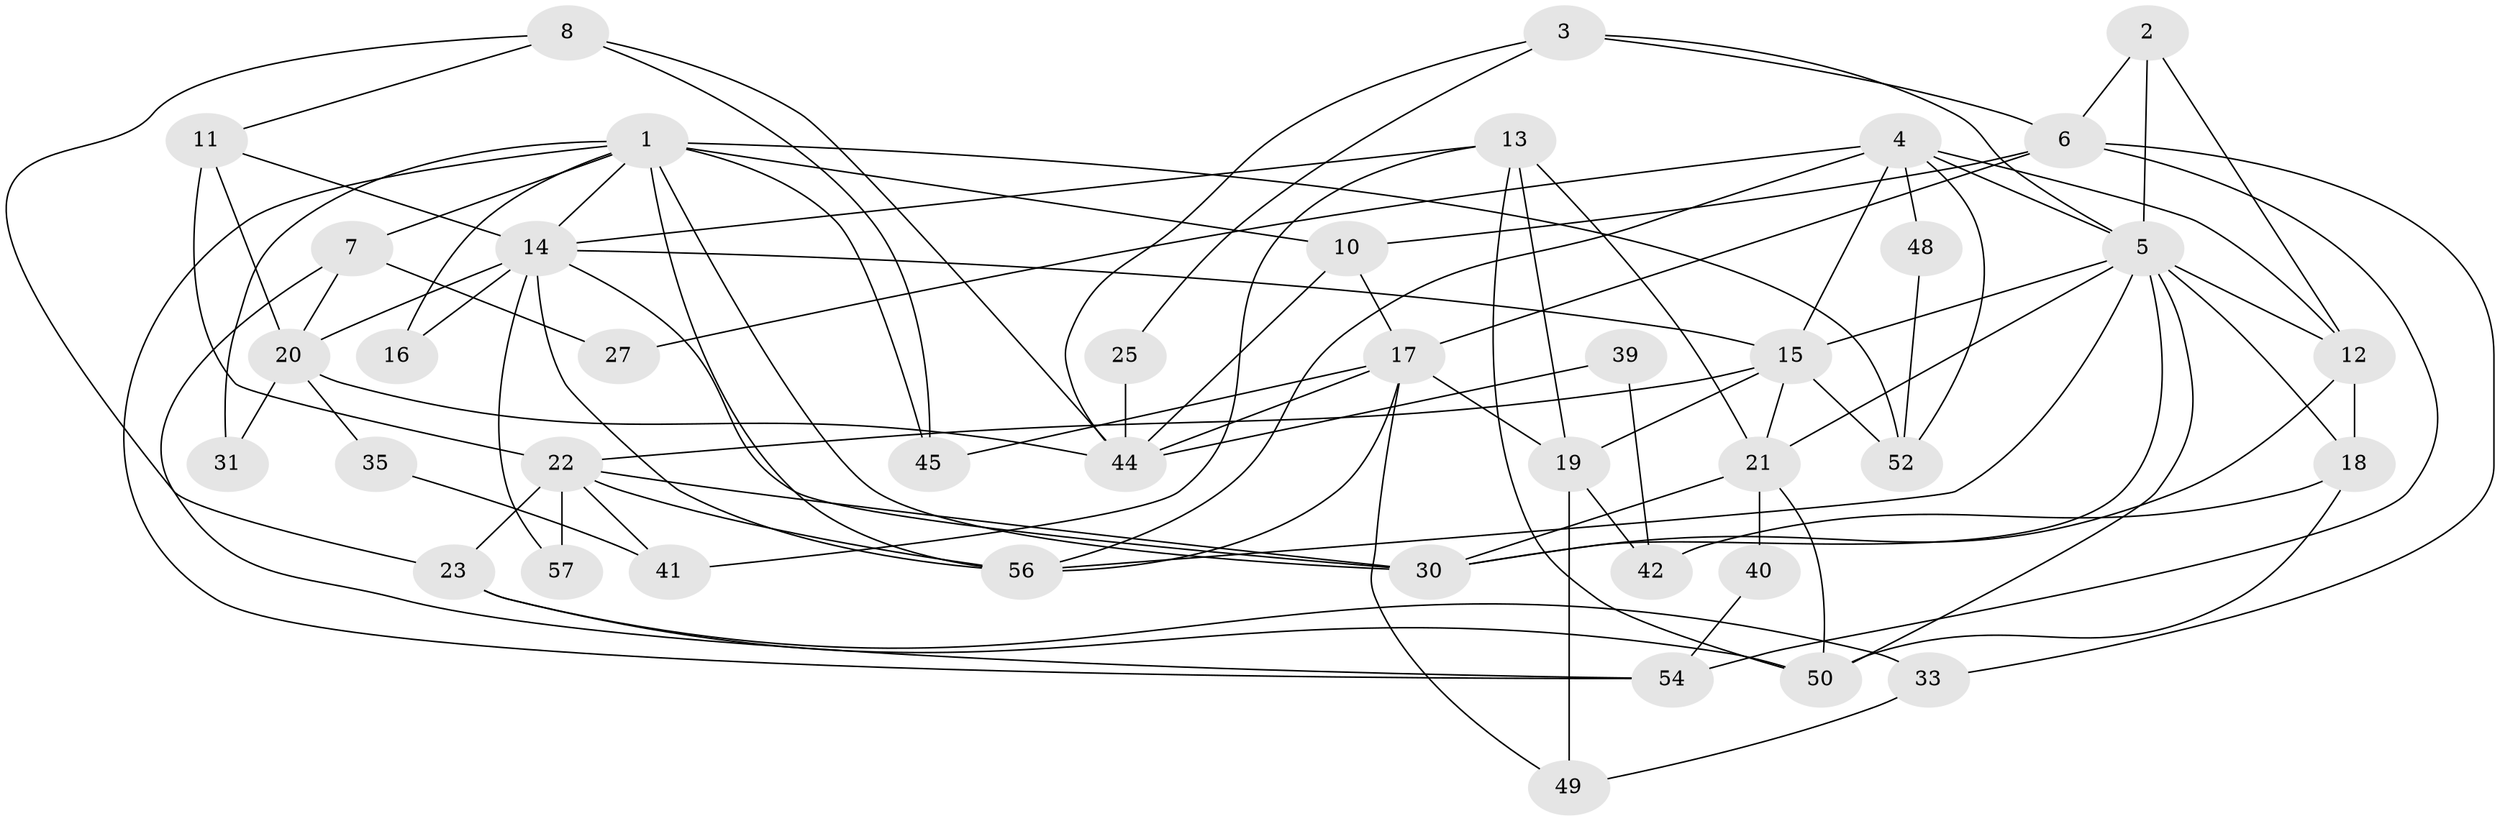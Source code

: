 // original degree distribution, {6: 0.15254237288135594, 3: 0.2542372881355932, 2: 0.1864406779661017, 5: 0.13559322033898305, 4: 0.22033898305084745, 8: 0.03389830508474576, 7: 0.01694915254237288}
// Generated by graph-tools (version 1.1) at 2025/11/02/27/25 16:11:24]
// undirected, 41 vertices, 93 edges
graph export_dot {
graph [start="1"]
  node [color=gray90,style=filled];
  1 [super="+47"];
  2;
  3 [super="+28"];
  4 [super="+9"];
  5 [super="+43"];
  6 [super="+26"];
  7;
  8;
  10;
  11 [super="+46"];
  12 [super="+38"];
  13 [super="+37"];
  14 [super="+36"];
  15 [super="+32"];
  16;
  17 [super="+34"];
  18;
  19 [super="+58"];
  20;
  21 [super="+29"];
  22 [super="+24"];
  23 [super="+51"];
  25;
  27;
  30 [super="+53"];
  31;
  33;
  35;
  39;
  40 [super="+55"];
  41;
  42;
  44 [super="+59"];
  45;
  48;
  49;
  50;
  52;
  54;
  56;
  57;
  1 -- 16;
  1 -- 45;
  1 -- 52;
  1 -- 54;
  1 -- 7;
  1 -- 56;
  1 -- 10;
  1 -- 30;
  1 -- 31;
  1 -- 14;
  2 -- 12;
  2 -- 6;
  2 -- 5;
  3 -- 5;
  3 -- 25;
  3 -- 44;
  3 -- 6;
  4 -- 56;
  4 -- 12 [weight=2];
  4 -- 48;
  4 -- 52;
  4 -- 27;
  4 -- 15 [weight=2];
  4 -- 5;
  5 -- 56;
  5 -- 50;
  5 -- 12;
  5 -- 15;
  5 -- 18;
  5 -- 21;
  5 -- 30;
  6 -- 17;
  6 -- 33;
  6 -- 54;
  6 -- 10;
  7 -- 20;
  7 -- 27;
  7 -- 54;
  8 -- 45;
  8 -- 44;
  8 -- 11;
  8 -- 23;
  10 -- 44;
  10 -- 17;
  11 -- 20;
  11 -- 22 [weight=2];
  11 -- 14;
  12 -- 18;
  12 -- 30;
  13 -- 41;
  13 -- 21;
  13 -- 50;
  13 -- 19 [weight=2];
  13 -- 14;
  14 -- 56;
  14 -- 15;
  14 -- 30;
  14 -- 16;
  14 -- 20;
  14 -- 57;
  15 -- 52;
  15 -- 22;
  15 -- 21;
  15 -- 19;
  17 -- 44;
  17 -- 19;
  17 -- 49;
  17 -- 56;
  17 -- 45;
  18 -- 42;
  18 -- 50;
  19 -- 49;
  19 -- 42;
  20 -- 31;
  20 -- 35;
  20 -- 44;
  21 -- 40 [weight=2];
  21 -- 50;
  21 -- 30;
  22 -- 23;
  22 -- 41;
  22 -- 57;
  22 -- 56;
  22 -- 30;
  23 -- 50;
  23 -- 33;
  25 -- 44 [weight=2];
  33 -- 49;
  35 -- 41;
  39 -- 44;
  39 -- 42;
  40 -- 54;
  48 -- 52;
}
